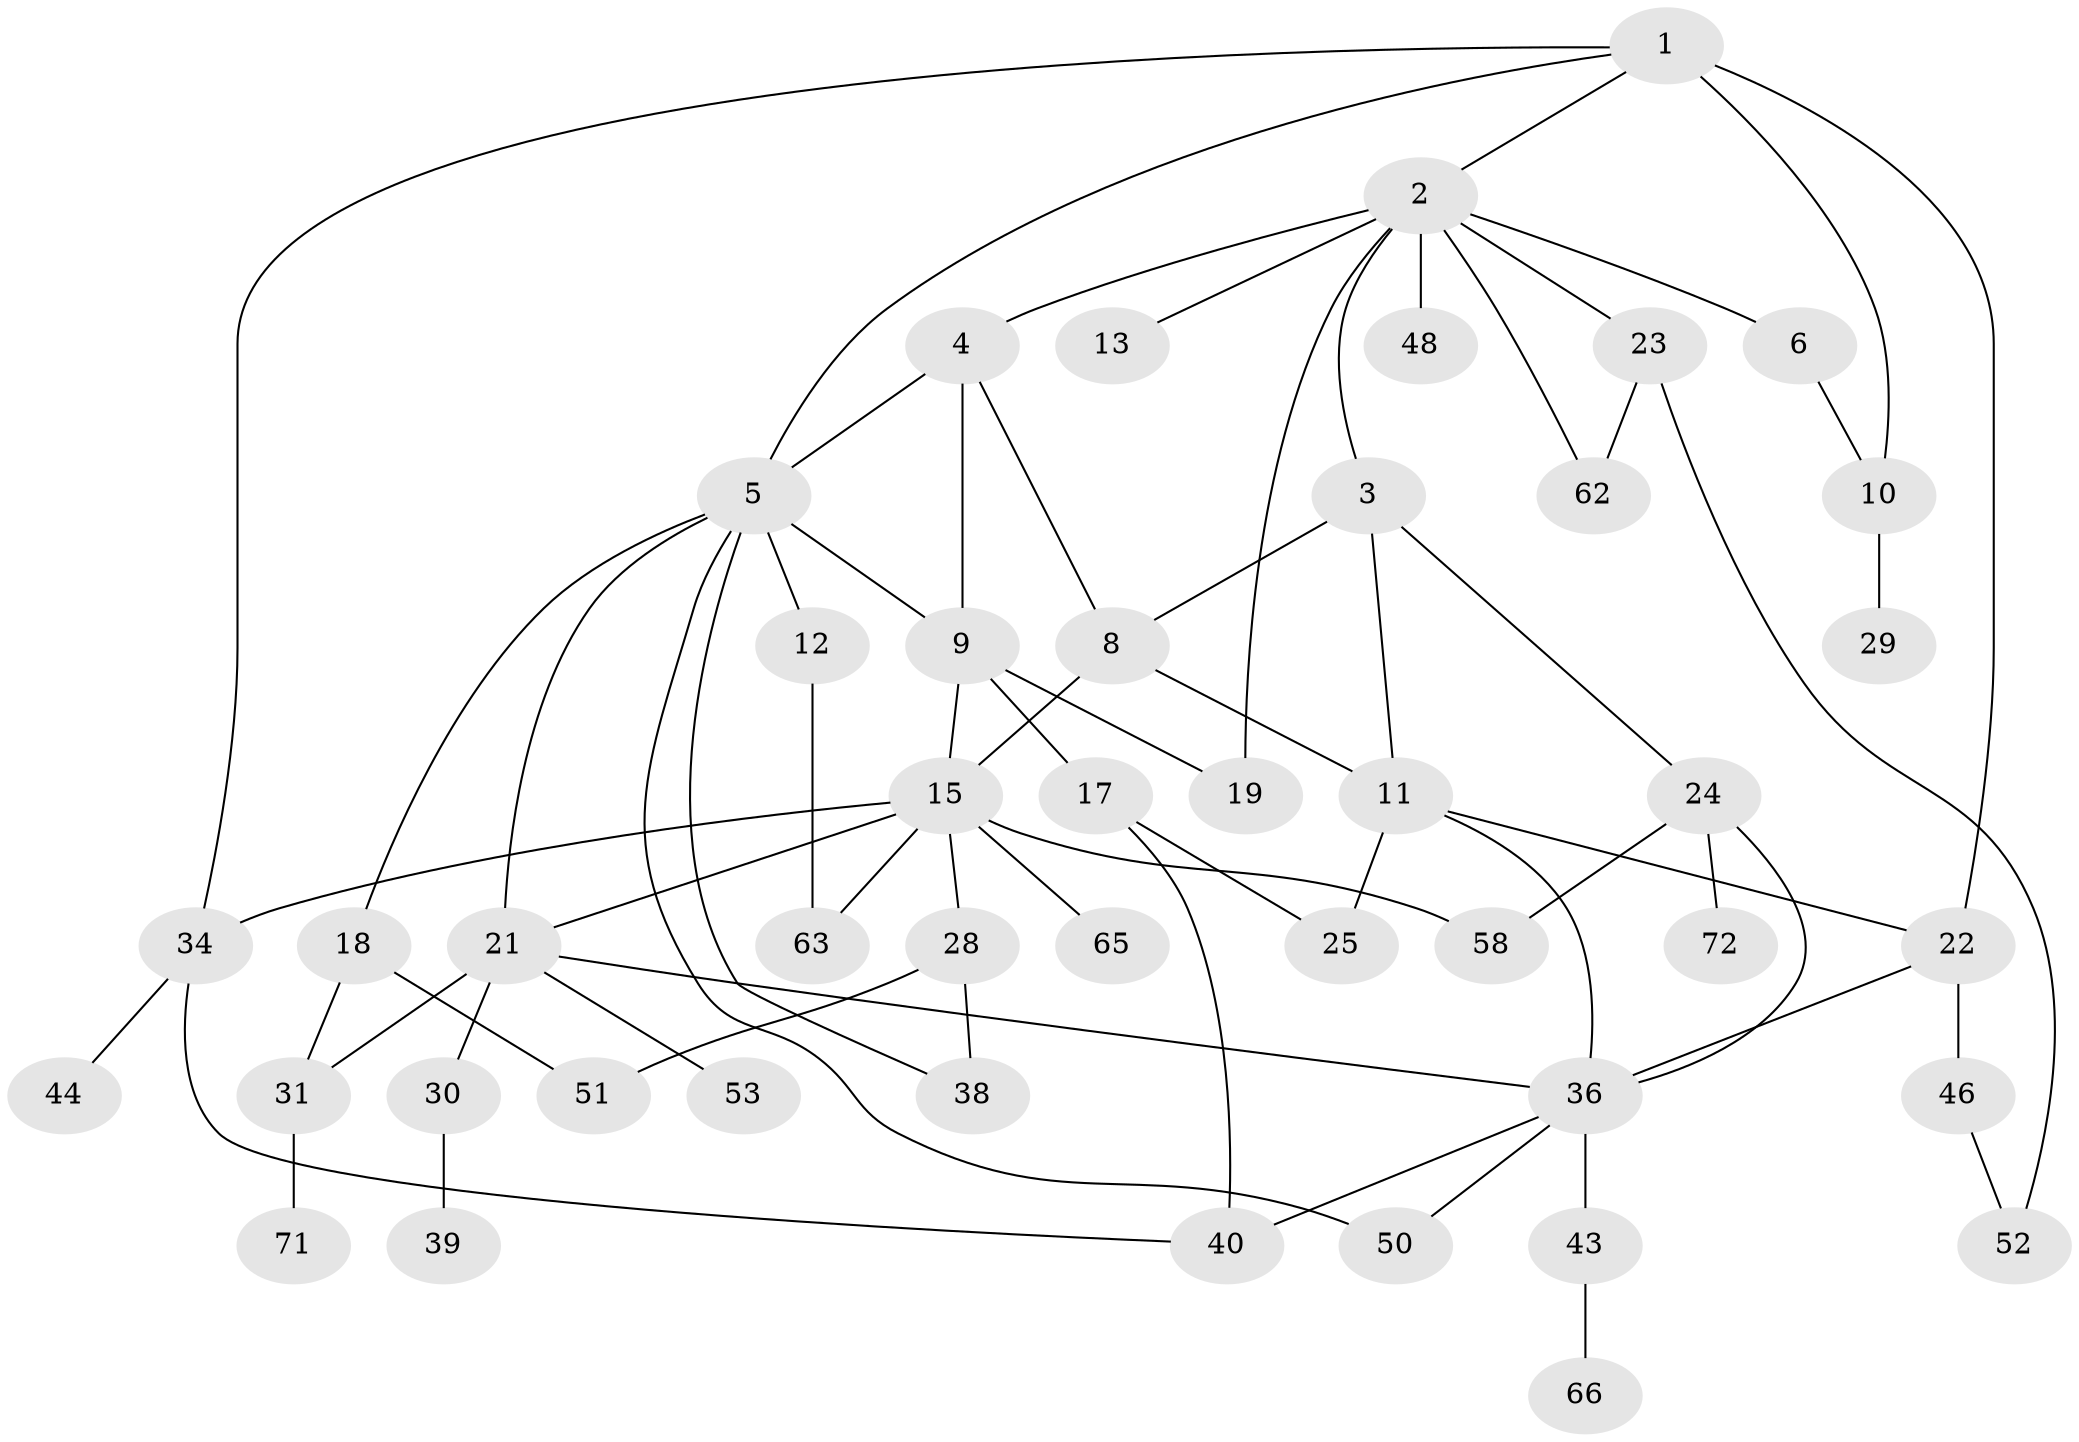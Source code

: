 // Generated by graph-tools (version 1.1) at 2025/51/02/27/25 19:51:39]
// undirected, 45 vertices, 68 edges
graph export_dot {
graph [start="1"]
  node [color=gray90,style=filled];
  1 [super="+27"];
  2 [super="+55"];
  3 [super="+16"];
  4 [super="+67"];
  5 [super="+7"];
  6 [super="+56"];
  8 [super="+33"];
  9 [super="+69"];
  10 [super="+14"];
  11 [super="+37"];
  12;
  13;
  15 [super="+20"];
  17 [super="+26"];
  18;
  19 [super="+57"];
  21 [super="+68"];
  22 [super="+45"];
  23 [super="+32"];
  24 [super="+60"];
  25;
  28 [super="+47"];
  29;
  30 [super="+42"];
  31 [super="+35"];
  34 [super="+41"];
  36 [super="+54"];
  38;
  39;
  40 [super="+70"];
  43 [super="+61"];
  44 [super="+64"];
  46 [super="+49"];
  48;
  50;
  51 [super="+59"];
  52;
  53;
  58;
  62;
  63;
  65;
  66;
  71;
  72;
  1 -- 2;
  1 -- 10;
  1 -- 22 [weight=2];
  1 -- 34;
  1 -- 5;
  2 -- 3;
  2 -- 4;
  2 -- 6;
  2 -- 13;
  2 -- 19;
  2 -- 23;
  2 -- 48;
  2 -- 62;
  3 -- 8;
  3 -- 11;
  3 -- 24;
  4 -- 5;
  4 -- 9;
  4 -- 8;
  5 -- 12;
  5 -- 18;
  5 -- 21;
  5 -- 50;
  5 -- 9;
  5 -- 38;
  6 -- 10;
  8 -- 15;
  8 -- 11;
  9 -- 17;
  9 -- 19;
  9 -- 15;
  10 -- 29;
  11 -- 22;
  11 -- 25;
  11 -- 36;
  12 -- 63;
  15 -- 28;
  15 -- 63;
  15 -- 65;
  15 -- 58;
  15 -- 21;
  15 -- 34;
  17 -- 40;
  17 -- 25;
  18 -- 31;
  18 -- 51;
  21 -- 30;
  21 -- 53;
  21 -- 36;
  21 -- 31;
  22 -- 36;
  22 -- 46;
  23 -- 52;
  23 -- 62;
  24 -- 36;
  24 -- 58;
  24 -- 72;
  28 -- 51;
  28 -- 38;
  30 -- 39;
  31 -- 71;
  34 -- 44;
  34 -- 40;
  36 -- 43;
  36 -- 50;
  36 -- 40;
  43 -- 66;
  46 -- 52;
}
